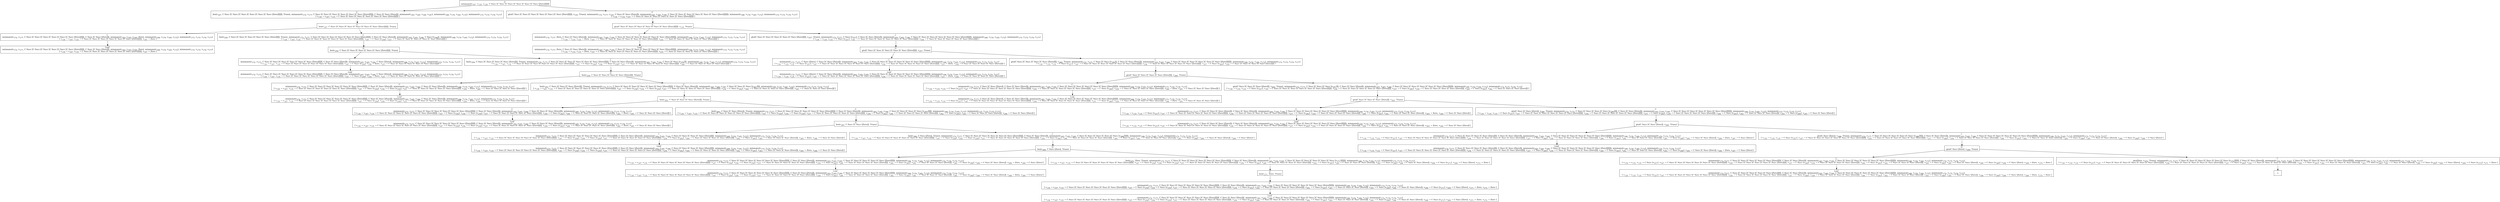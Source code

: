 digraph {
    graph [rankdir=TB
          ,bgcolor=transparent];
    node [shape=box
         ,fillcolor=white
         ,style=filled];
    0 [label=<O <BR/> minmaxo(v<SUB>167</SUB>, v<SUB>135</SUB>, v<SUB>130</SUB>, C Succ [C Succ [C Succ [C Succ [C Succ [C Succ [Zero]]]]]])>];
    1 [label=<C <BR/> leo(v<SUB>167</SUB>, C Succ [C Succ [C Succ [C Succ [C Succ [C Succ [Zero]]]]]], Trueo), minmaxo(v<SUB>172</SUB>, v<SUB>177</SUB>, C Succ [C Succ [C Succ [C Succ [C Succ [C Succ [Zero]]]]]], C Succ [C Succ [Zero]]), minmaxo(v<SUB>163</SUB>, v<SUB>165</SUB>, v<SUB>160</SUB>, v<SUB>167</SUB>), minmaxo(v<SUB>168</SUB>, v<SUB>170</SUB>, v<SUB>165</SUB>, v<SUB>172</SUB>), minmaxo(v<SUB>173</SUB>, v<SUB>175</SUB>, v<SUB>170</SUB>, v<SUB>177</SUB>) <BR/>  [ v<SUB>130</SUB> &rarr; v<SUB>167</SUB>, v<SUB>135</SUB> &rarr; C Succ [C Succ [C Succ [C Succ [C Succ [C Succ [Zero]]]]]] ] >];
    2 [label=<C <BR/> gto(C Succ [C Succ [C Succ [C Succ [C Succ [C Succ [Zero]]]]]], v<SUB>135</SUB>, Trueo), minmaxo(v<SUB>172</SUB>, v<SUB>177</SUB>, v<SUB>135</SUB>, C Succ [C Succ [Zero]]), minmaxo(v<SUB>163</SUB>, v<SUB>165</SUB>, v<SUB>160</SUB>, C Succ [C Succ [C Succ [C Succ [C Succ [C Succ [Zero]]]]]]), minmaxo(v<SUB>168</SUB>, v<SUB>170</SUB>, v<SUB>165</SUB>, v<SUB>172</SUB>), minmaxo(v<SUB>173</SUB>, v<SUB>175</SUB>, v<SUB>170</SUB>, v<SUB>177</SUB>) <BR/>  [ v<SUB>130</SUB> &rarr; v<SUB>135</SUB>, v<SUB>167</SUB> &rarr; C Succ [C Succ [C Succ [C Succ [C Succ [C Succ [Zero]]]]]] ] >];
    3 [label=<O <BR/> leo(v<SUB>167</SUB>, C Succ [C Succ [C Succ [C Succ [C Succ [C Succ [Zero]]]]]], Trueo)>];
    4 [label=<C <BR/> minmaxo(v<SUB>172</SUB>, v<SUB>177</SUB>, C Succ [C Succ [C Succ [C Succ [C Succ [C Succ [Zero]]]]]], C Succ [C Succ [Zero]]), minmaxo(v<SUB>163</SUB>, v<SUB>165</SUB>, v<SUB>160</SUB>, Zero), minmaxo(v<SUB>168</SUB>, v<SUB>170</SUB>, v<SUB>165</SUB>, v<SUB>172</SUB>), minmaxo(v<SUB>173</SUB>, v<SUB>175</SUB>, v<SUB>170</SUB>, v<SUB>177</SUB>) <BR/>  [ v<SUB>130</SUB> &rarr; v<SUB>167</SUB>, v<SUB>135</SUB> &rarr; C Succ [C Succ [C Succ [C Succ [C Succ [C Succ [Zero]]]]]], v<SUB>167</SUB> &rarr; Zero ] >];
    5 [label=<C <BR/> leo(v<SUB>256</SUB>, C Succ [C Succ [C Succ [C Succ [C Succ [Zero]]]]], Trueo), minmaxo(v<SUB>172</SUB>, v<SUB>177</SUB>, C Succ [C Succ [C Succ [C Succ [C Succ [C Succ [Zero]]]]]], C Succ [C Succ [Zero]]), minmaxo(v<SUB>163</SUB>, v<SUB>165</SUB>, v<SUB>160</SUB>, C Succ [v<SUB>256</SUB>]), minmaxo(v<SUB>168</SUB>, v<SUB>170</SUB>, v<SUB>165</SUB>, v<SUB>172</SUB>), minmaxo(v<SUB>173</SUB>, v<SUB>175</SUB>, v<SUB>170</SUB>, v<SUB>177</SUB>) <BR/>  [ v<SUB>130</SUB> &rarr; v<SUB>167</SUB>, v<SUB>135</SUB> &rarr; C Succ [C Succ [C Succ [C Succ [C Succ [C Succ [Zero]]]]]], v<SUB>167</SUB> &rarr; C Succ [v<SUB>256</SUB>], v<SUB>257</SUB> &rarr; C Succ [C Succ [C Succ [C Succ [C Succ [Zero]]]]] ] >];
    6 [label=<Leaf <BR/> minmaxo(v<SUB>172</SUB>, v<SUB>177</SUB>, C Succ [C Succ [C Succ [C Succ [C Succ [C Succ [Zero]]]]]], C Succ [C Succ [Zero]]), minmaxo(v<SUB>163</SUB>, v<SUB>165</SUB>, v<SUB>160</SUB>, Zero), minmaxo(v<SUB>168</SUB>, v<SUB>170</SUB>, v<SUB>165</SUB>, v<SUB>172</SUB>), minmaxo(v<SUB>173</SUB>, v<SUB>175</SUB>, v<SUB>170</SUB>, v<SUB>177</SUB>) <BR/>  [ v<SUB>130</SUB> &rarr; v<SUB>167</SUB>, v<SUB>135</SUB> &rarr; C Succ [C Succ [C Succ [C Succ [C Succ [C Succ [Zero]]]]]], v<SUB>167</SUB> &rarr; Zero ] >];
    7 [label=<O <BR/> leo(v<SUB>256</SUB>, C Succ [C Succ [C Succ [C Succ [C Succ [Zero]]]]], Trueo)>];
    8 [label=<C <BR/> minmaxo(v<SUB>172</SUB>, v<SUB>177</SUB>, C Succ [C Succ [C Succ [C Succ [C Succ [C Succ [Zero]]]]]], C Succ [C Succ [Zero]]), minmaxo(v<SUB>163</SUB>, v<SUB>165</SUB>, v<SUB>160</SUB>, C Succ [Zero]), minmaxo(v<SUB>168</SUB>, v<SUB>170</SUB>, v<SUB>165</SUB>, v<SUB>172</SUB>), minmaxo(v<SUB>173</SUB>, v<SUB>175</SUB>, v<SUB>170</SUB>, v<SUB>177</SUB>) <BR/>  [ v<SUB>130</SUB> &rarr; v<SUB>167</SUB>, v<SUB>135</SUB> &rarr; C Succ [C Succ [C Succ [C Succ [C Succ [C Succ [Zero]]]]]], v<SUB>167</SUB> &rarr; C Succ [v<SUB>256</SUB>], v<SUB>256</SUB> &rarr; Zero, v<SUB>257</SUB> &rarr; C Succ [C Succ [C Succ [C Succ [C Succ [Zero]]]]] ] >];
    9 [label=<C <BR/> leo(v<SUB>259</SUB>, C Succ [C Succ [C Succ [C Succ [Zero]]]], Trueo), minmaxo(v<SUB>172</SUB>, v<SUB>177</SUB>, C Succ [C Succ [C Succ [C Succ [C Succ [C Succ [Zero]]]]]], C Succ [C Succ [Zero]]), minmaxo(v<SUB>163</SUB>, v<SUB>165</SUB>, v<SUB>160</SUB>, C Succ [C Succ [v<SUB>259</SUB>]]), minmaxo(v<SUB>168</SUB>, v<SUB>170</SUB>, v<SUB>165</SUB>, v<SUB>172</SUB>), minmaxo(v<SUB>173</SUB>, v<SUB>175</SUB>, v<SUB>170</SUB>, v<SUB>177</SUB>) <BR/>  [ v<SUB>130</SUB> &rarr; v<SUB>167</SUB>, v<SUB>135</SUB> &rarr; C Succ [C Succ [C Succ [C Succ [C Succ [C Succ [Zero]]]]]], v<SUB>167</SUB> &rarr; C Succ [v<SUB>256</SUB>], v<SUB>256</SUB> &rarr; C Succ [v<SUB>259</SUB>], v<SUB>257</SUB> &rarr; C Succ [C Succ [C Succ [C Succ [C Succ [Zero]]]]], v<SUB>260</SUB> &rarr; C Succ [C Succ [C Succ [C Succ [Zero]]]] ] >];
    10 [label=<Leaf <BR/> minmaxo(v<SUB>172</SUB>, v<SUB>177</SUB>, C Succ [C Succ [C Succ [C Succ [C Succ [C Succ [Zero]]]]]], C Succ [C Succ [Zero]]), minmaxo(v<SUB>163</SUB>, v<SUB>165</SUB>, v<SUB>160</SUB>, C Succ [Zero]), minmaxo(v<SUB>168</SUB>, v<SUB>170</SUB>, v<SUB>165</SUB>, v<SUB>172</SUB>), minmaxo(v<SUB>173</SUB>, v<SUB>175</SUB>, v<SUB>170</SUB>, v<SUB>177</SUB>) <BR/>  [ v<SUB>130</SUB> &rarr; v<SUB>167</SUB>, v<SUB>135</SUB> &rarr; C Succ [C Succ [C Succ [C Succ [C Succ [C Succ [Zero]]]]]], v<SUB>167</SUB> &rarr; C Succ [v<SUB>256</SUB>], v<SUB>256</SUB> &rarr; Zero, v<SUB>257</SUB> &rarr; C Succ [C Succ [C Succ [C Succ [C Succ [Zero]]]]] ] >];
    11 [label=<O <BR/> leo(v<SUB>259</SUB>, C Succ [C Succ [C Succ [C Succ [Zero]]]], Trueo)>];
    12 [label=<C <BR/> minmaxo(v<SUB>172</SUB>, v<SUB>177</SUB>, C Succ [C Succ [C Succ [C Succ [C Succ [C Succ [Zero]]]]]], C Succ [C Succ [Zero]]), minmaxo(v<SUB>163</SUB>, v<SUB>165</SUB>, v<SUB>160</SUB>, C Succ [C Succ [Zero]]), minmaxo(v<SUB>168</SUB>, v<SUB>170</SUB>, v<SUB>165</SUB>, v<SUB>172</SUB>), minmaxo(v<SUB>173</SUB>, v<SUB>175</SUB>, v<SUB>170</SUB>, v<SUB>177</SUB>) <BR/>  [ v<SUB>130</SUB> &rarr; v<SUB>167</SUB>, v<SUB>135</SUB> &rarr; C Succ [C Succ [C Succ [C Succ [C Succ [C Succ [Zero]]]]]], v<SUB>167</SUB> &rarr; C Succ [v<SUB>256</SUB>], v<SUB>256</SUB> &rarr; C Succ [v<SUB>259</SUB>], v<SUB>257</SUB> &rarr; C Succ [C Succ [C Succ [C Succ [C Succ [Zero]]]]], v<SUB>259</SUB> &rarr; Zero, v<SUB>260</SUB> &rarr; C Succ [C Succ [C Succ [C Succ [Zero]]]] ] >];
    13 [label=<C <BR/> leo(v<SUB>262</SUB>, C Succ [C Succ [C Succ [Zero]]], Trueo), minmaxo(v<SUB>172</SUB>, v<SUB>177</SUB>, C Succ [C Succ [C Succ [C Succ [C Succ [C Succ [Zero]]]]]], C Succ [C Succ [Zero]]), minmaxo(v<SUB>163</SUB>, v<SUB>165</SUB>, v<SUB>160</SUB>, C Succ [C Succ [C Succ [v<SUB>262</SUB>]]]), minmaxo(v<SUB>168</SUB>, v<SUB>170</SUB>, v<SUB>165</SUB>, v<SUB>172</SUB>), minmaxo(v<SUB>173</SUB>, v<SUB>175</SUB>, v<SUB>170</SUB>, v<SUB>177</SUB>) <BR/>  [ v<SUB>130</SUB> &rarr; v<SUB>167</SUB>, v<SUB>135</SUB> &rarr; C Succ [C Succ [C Succ [C Succ [C Succ [C Succ [Zero]]]]]], v<SUB>167</SUB> &rarr; C Succ [v<SUB>256</SUB>], v<SUB>256</SUB> &rarr; C Succ [v<SUB>259</SUB>], v<SUB>257</SUB> &rarr; C Succ [C Succ [C Succ [C Succ [C Succ [Zero]]]]], v<SUB>259</SUB> &rarr; C Succ [v<SUB>262</SUB>], v<SUB>260</SUB> &rarr; C Succ [C Succ [C Succ [C Succ [Zero]]]], v<SUB>263</SUB> &rarr; C Succ [C Succ [C Succ [Zero]]] ] >];
    14 [label=<Leaf <BR/> minmaxo(v<SUB>172</SUB>, v<SUB>177</SUB>, C Succ [C Succ [C Succ [C Succ [C Succ [C Succ [Zero]]]]]], C Succ [C Succ [Zero]]), minmaxo(v<SUB>163</SUB>, v<SUB>165</SUB>, v<SUB>160</SUB>, C Succ [C Succ [Zero]]), minmaxo(v<SUB>168</SUB>, v<SUB>170</SUB>, v<SUB>165</SUB>, v<SUB>172</SUB>), minmaxo(v<SUB>173</SUB>, v<SUB>175</SUB>, v<SUB>170</SUB>, v<SUB>177</SUB>) <BR/>  [ v<SUB>130</SUB> &rarr; v<SUB>167</SUB>, v<SUB>135</SUB> &rarr; C Succ [C Succ [C Succ [C Succ [C Succ [C Succ [Zero]]]]]], v<SUB>167</SUB> &rarr; C Succ [v<SUB>256</SUB>], v<SUB>256</SUB> &rarr; C Succ [v<SUB>259</SUB>], v<SUB>257</SUB> &rarr; C Succ [C Succ [C Succ [C Succ [C Succ [Zero]]]]], v<SUB>259</SUB> &rarr; Zero, v<SUB>260</SUB> &rarr; C Succ [C Succ [C Succ [C Succ [Zero]]]] ] >];
    15 [label=<O <BR/> leo(v<SUB>262</SUB>, C Succ [C Succ [C Succ [Zero]]], Trueo)>];
    16 [label=<C <BR/> minmaxo(v<SUB>172</SUB>, v<SUB>177</SUB>, C Succ [C Succ [C Succ [C Succ [C Succ [C Succ [Zero]]]]]], C Succ [C Succ [Zero]]), minmaxo(v<SUB>163</SUB>, v<SUB>165</SUB>, v<SUB>160</SUB>, C Succ [C Succ [C Succ [Zero]]]), minmaxo(v<SUB>168</SUB>, v<SUB>170</SUB>, v<SUB>165</SUB>, v<SUB>172</SUB>), minmaxo(v<SUB>173</SUB>, v<SUB>175</SUB>, v<SUB>170</SUB>, v<SUB>177</SUB>) <BR/>  [ v<SUB>130</SUB> &rarr; v<SUB>167</SUB>, v<SUB>135</SUB> &rarr; C Succ [C Succ [C Succ [C Succ [C Succ [C Succ [Zero]]]]]], v<SUB>167</SUB> &rarr; C Succ [v<SUB>256</SUB>], v<SUB>256</SUB> &rarr; C Succ [v<SUB>259</SUB>], v<SUB>257</SUB> &rarr; C Succ [C Succ [C Succ [C Succ [C Succ [Zero]]]]], v<SUB>259</SUB> &rarr; C Succ [v<SUB>262</SUB>], v<SUB>260</SUB> &rarr; C Succ [C Succ [C Succ [C Succ [Zero]]]], v<SUB>262</SUB> &rarr; Zero, v<SUB>263</SUB> &rarr; C Succ [C Succ [C Succ [Zero]]] ] >];
    17 [label=<C <BR/> leo(v<SUB>265</SUB>, C Succ [C Succ [Zero]], Trueo), minmaxo(v<SUB>172</SUB>, v<SUB>177</SUB>, C Succ [C Succ [C Succ [C Succ [C Succ [C Succ [Zero]]]]]], C Succ [C Succ [Zero]]), minmaxo(v<SUB>163</SUB>, v<SUB>165</SUB>, v<SUB>160</SUB>, C Succ [C Succ [C Succ [C Succ [v<SUB>265</SUB>]]]]), minmaxo(v<SUB>168</SUB>, v<SUB>170</SUB>, v<SUB>165</SUB>, v<SUB>172</SUB>), minmaxo(v<SUB>173</SUB>, v<SUB>175</SUB>, v<SUB>170</SUB>, v<SUB>177</SUB>) <BR/>  [ v<SUB>130</SUB> &rarr; v<SUB>167</SUB>, v<SUB>135</SUB> &rarr; C Succ [C Succ [C Succ [C Succ [C Succ [C Succ [Zero]]]]]], v<SUB>167</SUB> &rarr; C Succ [v<SUB>256</SUB>], v<SUB>256</SUB> &rarr; C Succ [v<SUB>259</SUB>], v<SUB>257</SUB> &rarr; C Succ [C Succ [C Succ [C Succ [C Succ [Zero]]]]], v<SUB>259</SUB> &rarr; C Succ [v<SUB>262</SUB>], v<SUB>260</SUB> &rarr; C Succ [C Succ [C Succ [C Succ [Zero]]]], v<SUB>262</SUB> &rarr; C Succ [v<SUB>265</SUB>], v<SUB>263</SUB> &rarr; C Succ [C Succ [C Succ [Zero]]], v<SUB>266</SUB> &rarr; C Succ [C Succ [Zero]] ] >];
    18 [label=<Leaf <BR/> minmaxo(v<SUB>172</SUB>, v<SUB>177</SUB>, C Succ [C Succ [C Succ [C Succ [C Succ [C Succ [Zero]]]]]], C Succ [C Succ [Zero]]), minmaxo(v<SUB>163</SUB>, v<SUB>165</SUB>, v<SUB>160</SUB>, C Succ [C Succ [C Succ [Zero]]]), minmaxo(v<SUB>168</SUB>, v<SUB>170</SUB>, v<SUB>165</SUB>, v<SUB>172</SUB>), minmaxo(v<SUB>173</SUB>, v<SUB>175</SUB>, v<SUB>170</SUB>, v<SUB>177</SUB>) <BR/>  [ v<SUB>130</SUB> &rarr; v<SUB>167</SUB>, v<SUB>135</SUB> &rarr; C Succ [C Succ [C Succ [C Succ [C Succ [C Succ [Zero]]]]]], v<SUB>167</SUB> &rarr; C Succ [v<SUB>256</SUB>], v<SUB>256</SUB> &rarr; C Succ [v<SUB>259</SUB>], v<SUB>257</SUB> &rarr; C Succ [C Succ [C Succ [C Succ [C Succ [Zero]]]]], v<SUB>259</SUB> &rarr; C Succ [v<SUB>262</SUB>], v<SUB>260</SUB> &rarr; C Succ [C Succ [C Succ [C Succ [Zero]]]], v<SUB>262</SUB> &rarr; Zero, v<SUB>263</SUB> &rarr; C Succ [C Succ [C Succ [Zero]]] ] >];
    19 [label=<O <BR/> leo(v<SUB>265</SUB>, C Succ [C Succ [Zero]], Trueo)>];
    20 [label=<C <BR/> minmaxo(v<SUB>172</SUB>, v<SUB>177</SUB>, C Succ [C Succ [C Succ [C Succ [C Succ [C Succ [Zero]]]]]], C Succ [C Succ [Zero]]), minmaxo(v<SUB>163</SUB>, v<SUB>165</SUB>, v<SUB>160</SUB>, C Succ [C Succ [C Succ [C Succ [Zero]]]]), minmaxo(v<SUB>168</SUB>, v<SUB>170</SUB>, v<SUB>165</SUB>, v<SUB>172</SUB>), minmaxo(v<SUB>173</SUB>, v<SUB>175</SUB>, v<SUB>170</SUB>, v<SUB>177</SUB>) <BR/>  [ v<SUB>130</SUB> &rarr; v<SUB>167</SUB>, v<SUB>135</SUB> &rarr; C Succ [C Succ [C Succ [C Succ [C Succ [C Succ [Zero]]]]]], v<SUB>167</SUB> &rarr; C Succ [v<SUB>256</SUB>], v<SUB>256</SUB> &rarr; C Succ [v<SUB>259</SUB>], v<SUB>257</SUB> &rarr; C Succ [C Succ [C Succ [C Succ [C Succ [Zero]]]]], v<SUB>259</SUB> &rarr; C Succ [v<SUB>262</SUB>], v<SUB>260</SUB> &rarr; C Succ [C Succ [C Succ [C Succ [Zero]]]], v<SUB>262</SUB> &rarr; C Succ [v<SUB>265</SUB>], v<SUB>263</SUB> &rarr; C Succ [C Succ [C Succ [Zero]]], v<SUB>265</SUB> &rarr; Zero, v<SUB>266</SUB> &rarr; C Succ [C Succ [Zero]] ] >];
    21 [label=<C <BR/> leo(v<SUB>268</SUB>, C Succ [Zero], Trueo), minmaxo(v<SUB>172</SUB>, v<SUB>177</SUB>, C Succ [C Succ [C Succ [C Succ [C Succ [C Succ [Zero]]]]]], C Succ [C Succ [Zero]]), minmaxo(v<SUB>163</SUB>, v<SUB>165</SUB>, v<SUB>160</SUB>, C Succ [C Succ [C Succ [C Succ [C Succ [v<SUB>268</SUB>]]]]]), minmaxo(v<SUB>168</SUB>, v<SUB>170</SUB>, v<SUB>165</SUB>, v<SUB>172</SUB>), minmaxo(v<SUB>173</SUB>, v<SUB>175</SUB>, v<SUB>170</SUB>, v<SUB>177</SUB>) <BR/>  [ v<SUB>130</SUB> &rarr; v<SUB>167</SUB>, v<SUB>135</SUB> &rarr; C Succ [C Succ [C Succ [C Succ [C Succ [C Succ [Zero]]]]]], v<SUB>167</SUB> &rarr; C Succ [v<SUB>256</SUB>], v<SUB>256</SUB> &rarr; C Succ [v<SUB>259</SUB>], v<SUB>257</SUB> &rarr; C Succ [C Succ [C Succ [C Succ [C Succ [Zero]]]]], v<SUB>259</SUB> &rarr; C Succ [v<SUB>262</SUB>], v<SUB>260</SUB> &rarr; C Succ [C Succ [C Succ [C Succ [Zero]]]], v<SUB>262</SUB> &rarr; C Succ [v<SUB>265</SUB>], v<SUB>263</SUB> &rarr; C Succ [C Succ [C Succ [Zero]]], v<SUB>265</SUB> &rarr; C Succ [v<SUB>268</SUB>], v<SUB>266</SUB> &rarr; C Succ [C Succ [Zero]], v<SUB>269</SUB> &rarr; C Succ [Zero] ] >];
    22 [label=<Leaf <BR/> minmaxo(v<SUB>172</SUB>, v<SUB>177</SUB>, C Succ [C Succ [C Succ [C Succ [C Succ [C Succ [Zero]]]]]], C Succ [C Succ [Zero]]), minmaxo(v<SUB>163</SUB>, v<SUB>165</SUB>, v<SUB>160</SUB>, C Succ [C Succ [C Succ [C Succ [Zero]]]]), minmaxo(v<SUB>168</SUB>, v<SUB>170</SUB>, v<SUB>165</SUB>, v<SUB>172</SUB>), minmaxo(v<SUB>173</SUB>, v<SUB>175</SUB>, v<SUB>170</SUB>, v<SUB>177</SUB>) <BR/>  [ v<SUB>130</SUB> &rarr; v<SUB>167</SUB>, v<SUB>135</SUB> &rarr; C Succ [C Succ [C Succ [C Succ [C Succ [C Succ [Zero]]]]]], v<SUB>167</SUB> &rarr; C Succ [v<SUB>256</SUB>], v<SUB>256</SUB> &rarr; C Succ [v<SUB>259</SUB>], v<SUB>257</SUB> &rarr; C Succ [C Succ [C Succ [C Succ [C Succ [Zero]]]]], v<SUB>259</SUB> &rarr; C Succ [v<SUB>262</SUB>], v<SUB>260</SUB> &rarr; C Succ [C Succ [C Succ [C Succ [Zero]]]], v<SUB>262</SUB> &rarr; C Succ [v<SUB>265</SUB>], v<SUB>263</SUB> &rarr; C Succ [C Succ [C Succ [Zero]]], v<SUB>265</SUB> &rarr; Zero, v<SUB>266</SUB> &rarr; C Succ [C Succ [Zero]] ] >];
    23 [label=<O <BR/> leo(v<SUB>268</SUB>, C Succ [Zero], Trueo)>];
    24 [label=<C <BR/> minmaxo(v<SUB>172</SUB>, v<SUB>177</SUB>, C Succ [C Succ [C Succ [C Succ [C Succ [C Succ [Zero]]]]]], C Succ [C Succ [Zero]]), minmaxo(v<SUB>163</SUB>, v<SUB>165</SUB>, v<SUB>160</SUB>, C Succ [C Succ [C Succ [C Succ [C Succ [Zero]]]]]), minmaxo(v<SUB>168</SUB>, v<SUB>170</SUB>, v<SUB>165</SUB>, v<SUB>172</SUB>), minmaxo(v<SUB>173</SUB>, v<SUB>175</SUB>, v<SUB>170</SUB>, v<SUB>177</SUB>) <BR/>  [ v<SUB>130</SUB> &rarr; v<SUB>167</SUB>, v<SUB>135</SUB> &rarr; C Succ [C Succ [C Succ [C Succ [C Succ [C Succ [Zero]]]]]], v<SUB>167</SUB> &rarr; C Succ [v<SUB>256</SUB>], v<SUB>256</SUB> &rarr; C Succ [v<SUB>259</SUB>], v<SUB>257</SUB> &rarr; C Succ [C Succ [C Succ [C Succ [C Succ [Zero]]]]], v<SUB>259</SUB> &rarr; C Succ [v<SUB>262</SUB>], v<SUB>260</SUB> &rarr; C Succ [C Succ [C Succ [C Succ [Zero]]]], v<SUB>262</SUB> &rarr; C Succ [v<SUB>265</SUB>], v<SUB>263</SUB> &rarr; C Succ [C Succ [C Succ [Zero]]], v<SUB>265</SUB> &rarr; C Succ [v<SUB>268</SUB>], v<SUB>266</SUB> &rarr; C Succ [C Succ [Zero]], v<SUB>268</SUB> &rarr; Zero, v<SUB>269</SUB> &rarr; C Succ [Zero] ] >];
    25 [label=<C <BR/> leo(v<SUB>271</SUB>, Zero, Trueo), minmaxo(v<SUB>172</SUB>, v<SUB>177</SUB>, C Succ [C Succ [C Succ [C Succ [C Succ [C Succ [Zero]]]]]], C Succ [C Succ [Zero]]), minmaxo(v<SUB>163</SUB>, v<SUB>165</SUB>, v<SUB>160</SUB>, C Succ [C Succ [C Succ [C Succ [C Succ [C Succ [v<SUB>271</SUB>]]]]]]), minmaxo(v<SUB>168</SUB>, v<SUB>170</SUB>, v<SUB>165</SUB>, v<SUB>172</SUB>), minmaxo(v<SUB>173</SUB>, v<SUB>175</SUB>, v<SUB>170</SUB>, v<SUB>177</SUB>) <BR/>  [ v<SUB>130</SUB> &rarr; v<SUB>167</SUB>, v<SUB>135</SUB> &rarr; C Succ [C Succ [C Succ [C Succ [C Succ [C Succ [Zero]]]]]], v<SUB>167</SUB> &rarr; C Succ [v<SUB>256</SUB>], v<SUB>256</SUB> &rarr; C Succ [v<SUB>259</SUB>], v<SUB>257</SUB> &rarr; C Succ [C Succ [C Succ [C Succ [C Succ [Zero]]]]], v<SUB>259</SUB> &rarr; C Succ [v<SUB>262</SUB>], v<SUB>260</SUB> &rarr; C Succ [C Succ [C Succ [C Succ [Zero]]]], v<SUB>262</SUB> &rarr; C Succ [v<SUB>265</SUB>], v<SUB>263</SUB> &rarr; C Succ [C Succ [C Succ [Zero]]], v<SUB>265</SUB> &rarr; C Succ [v<SUB>268</SUB>], v<SUB>266</SUB> &rarr; C Succ [C Succ [Zero]], v<SUB>268</SUB> &rarr; C Succ [v<SUB>271</SUB>], v<SUB>269</SUB> &rarr; C Succ [Zero], v<SUB>272</SUB> &rarr; Zero ] >];
    26 [label=<Leaf <BR/> minmaxo(v<SUB>172</SUB>, v<SUB>177</SUB>, C Succ [C Succ [C Succ [C Succ [C Succ [C Succ [Zero]]]]]], C Succ [C Succ [Zero]]), minmaxo(v<SUB>163</SUB>, v<SUB>165</SUB>, v<SUB>160</SUB>, C Succ [C Succ [C Succ [C Succ [C Succ [Zero]]]]]), minmaxo(v<SUB>168</SUB>, v<SUB>170</SUB>, v<SUB>165</SUB>, v<SUB>172</SUB>), minmaxo(v<SUB>173</SUB>, v<SUB>175</SUB>, v<SUB>170</SUB>, v<SUB>177</SUB>) <BR/>  [ v<SUB>130</SUB> &rarr; v<SUB>167</SUB>, v<SUB>135</SUB> &rarr; C Succ [C Succ [C Succ [C Succ [C Succ [C Succ [Zero]]]]]], v<SUB>167</SUB> &rarr; C Succ [v<SUB>256</SUB>], v<SUB>256</SUB> &rarr; C Succ [v<SUB>259</SUB>], v<SUB>257</SUB> &rarr; C Succ [C Succ [C Succ [C Succ [C Succ [Zero]]]]], v<SUB>259</SUB> &rarr; C Succ [v<SUB>262</SUB>], v<SUB>260</SUB> &rarr; C Succ [C Succ [C Succ [C Succ [Zero]]]], v<SUB>262</SUB> &rarr; C Succ [v<SUB>265</SUB>], v<SUB>263</SUB> &rarr; C Succ [C Succ [C Succ [Zero]]], v<SUB>265</SUB> &rarr; C Succ [v<SUB>268</SUB>], v<SUB>266</SUB> &rarr; C Succ [C Succ [Zero]], v<SUB>268</SUB> &rarr; Zero, v<SUB>269</SUB> &rarr; C Succ [Zero] ] >];
    27 [label=<O <BR/> leo(v<SUB>271</SUB>, Zero, Trueo)>];
    28 [label=<C <BR/> minmaxo(v<SUB>172</SUB>, v<SUB>177</SUB>, C Succ [C Succ [C Succ [C Succ [C Succ [C Succ [Zero]]]]]], C Succ [C Succ [Zero]]), minmaxo(v<SUB>163</SUB>, v<SUB>165</SUB>, v<SUB>160</SUB>, C Succ [C Succ [C Succ [C Succ [C Succ [C Succ [Zero]]]]]]), minmaxo(v<SUB>168</SUB>, v<SUB>170</SUB>, v<SUB>165</SUB>, v<SUB>172</SUB>), minmaxo(v<SUB>173</SUB>, v<SUB>175</SUB>, v<SUB>170</SUB>, v<SUB>177</SUB>) <BR/>  [ v<SUB>130</SUB> &rarr; v<SUB>167</SUB>, v<SUB>135</SUB> &rarr; C Succ [C Succ [C Succ [C Succ [C Succ [C Succ [Zero]]]]]], v<SUB>167</SUB> &rarr; C Succ [v<SUB>256</SUB>], v<SUB>256</SUB> &rarr; C Succ [v<SUB>259</SUB>], v<SUB>257</SUB> &rarr; C Succ [C Succ [C Succ [C Succ [C Succ [Zero]]]]], v<SUB>259</SUB> &rarr; C Succ [v<SUB>262</SUB>], v<SUB>260</SUB> &rarr; C Succ [C Succ [C Succ [C Succ [Zero]]]], v<SUB>262</SUB> &rarr; C Succ [v<SUB>265</SUB>], v<SUB>263</SUB> &rarr; C Succ [C Succ [C Succ [Zero]]], v<SUB>265</SUB> &rarr; C Succ [v<SUB>268</SUB>], v<SUB>266</SUB> &rarr; C Succ [C Succ [Zero]], v<SUB>268</SUB> &rarr; C Succ [v<SUB>271</SUB>], v<SUB>269</SUB> &rarr; C Succ [Zero], v<SUB>271</SUB> &rarr; Zero, v<SUB>272</SUB> &rarr; Zero ] >];
    29 [label=<Leaf <BR/> minmaxo(v<SUB>172</SUB>, v<SUB>177</SUB>, C Succ [C Succ [C Succ [C Succ [C Succ [C Succ [Zero]]]]]], C Succ [C Succ [Zero]]), minmaxo(v<SUB>163</SUB>, v<SUB>165</SUB>, v<SUB>160</SUB>, C Succ [C Succ [C Succ [C Succ [C Succ [C Succ [Zero]]]]]]), minmaxo(v<SUB>168</SUB>, v<SUB>170</SUB>, v<SUB>165</SUB>, v<SUB>172</SUB>), minmaxo(v<SUB>173</SUB>, v<SUB>175</SUB>, v<SUB>170</SUB>, v<SUB>177</SUB>) <BR/>  [ v<SUB>130</SUB> &rarr; v<SUB>167</SUB>, v<SUB>135</SUB> &rarr; C Succ [C Succ [C Succ [C Succ [C Succ [C Succ [Zero]]]]]], v<SUB>167</SUB> &rarr; C Succ [v<SUB>256</SUB>], v<SUB>256</SUB> &rarr; C Succ [v<SUB>259</SUB>], v<SUB>257</SUB> &rarr; C Succ [C Succ [C Succ [C Succ [C Succ [Zero]]]]], v<SUB>259</SUB> &rarr; C Succ [v<SUB>262</SUB>], v<SUB>260</SUB> &rarr; C Succ [C Succ [C Succ [C Succ [Zero]]]], v<SUB>262</SUB> &rarr; C Succ [v<SUB>265</SUB>], v<SUB>263</SUB> &rarr; C Succ [C Succ [C Succ [Zero]]], v<SUB>265</SUB> &rarr; C Succ [v<SUB>268</SUB>], v<SUB>266</SUB> &rarr; C Succ [C Succ [Zero]], v<SUB>268</SUB> &rarr; C Succ [v<SUB>271</SUB>], v<SUB>269</SUB> &rarr; C Succ [Zero], v<SUB>271</SUB> &rarr; Zero, v<SUB>272</SUB> &rarr; Zero ] >];
    30 [label=<O <BR/> gto(C Succ [C Succ [C Succ [C Succ [C Succ [C Succ [Zero]]]]]], v<SUB>135</SUB>, Trueo)>];
    31 [label=<C <BR/> minmaxo(v<SUB>172</SUB>, v<SUB>177</SUB>, Zero, C Succ [C Succ [Zero]]), minmaxo(v<SUB>163</SUB>, v<SUB>165</SUB>, v<SUB>160</SUB>, C Succ [C Succ [C Succ [C Succ [C Succ [C Succ [Zero]]]]]]), minmaxo(v<SUB>168</SUB>, v<SUB>170</SUB>, v<SUB>165</SUB>, v<SUB>172</SUB>), minmaxo(v<SUB>173</SUB>, v<SUB>175</SUB>, v<SUB>170</SUB>, v<SUB>177</SUB>) <BR/>  [ v<SUB>130</SUB> &rarr; v<SUB>135</SUB>, v<SUB>135</SUB> &rarr; Zero, v<SUB>167</SUB> &rarr; C Succ [C Succ [C Succ [C Succ [C Succ [C Succ [Zero]]]]]], v<SUB>255</SUB> &rarr; C Succ [C Succ [C Succ [C Succ [C Succ [Zero]]]]] ] >];
    32 [label=<C <BR/> gto(C Succ [C Succ [C Succ [C Succ [C Succ [Zero]]]]], v<SUB>257</SUB>, Trueo), minmaxo(v<SUB>172</SUB>, v<SUB>177</SUB>, C Succ [v<SUB>257</SUB>], C Succ [C Succ [Zero]]), minmaxo(v<SUB>163</SUB>, v<SUB>165</SUB>, v<SUB>160</SUB>, C Succ [C Succ [C Succ [C Succ [C Succ [C Succ [Zero]]]]]]), minmaxo(v<SUB>168</SUB>, v<SUB>170</SUB>, v<SUB>165</SUB>, v<SUB>172</SUB>), minmaxo(v<SUB>173</SUB>, v<SUB>175</SUB>, v<SUB>170</SUB>, v<SUB>177</SUB>) <BR/>  [ v<SUB>130</SUB> &rarr; v<SUB>135</SUB>, v<SUB>135</SUB> &rarr; C Succ [v<SUB>257</SUB>], v<SUB>167</SUB> &rarr; C Succ [C Succ [C Succ [C Succ [C Succ [C Succ [Zero]]]]]], v<SUB>256</SUB> &rarr; C Succ [C Succ [C Succ [C Succ [C Succ [Zero]]]]] ] >];
    33 [label=<Leaf <BR/> minmaxo(v<SUB>172</SUB>, v<SUB>177</SUB>, Zero, C Succ [C Succ [Zero]]), minmaxo(v<SUB>163</SUB>, v<SUB>165</SUB>, v<SUB>160</SUB>, C Succ [C Succ [C Succ [C Succ [C Succ [C Succ [Zero]]]]]]), minmaxo(v<SUB>168</SUB>, v<SUB>170</SUB>, v<SUB>165</SUB>, v<SUB>172</SUB>), minmaxo(v<SUB>173</SUB>, v<SUB>175</SUB>, v<SUB>170</SUB>, v<SUB>177</SUB>) <BR/>  [ v<SUB>130</SUB> &rarr; v<SUB>135</SUB>, v<SUB>135</SUB> &rarr; Zero, v<SUB>167</SUB> &rarr; C Succ [C Succ [C Succ [C Succ [C Succ [C Succ [Zero]]]]]], v<SUB>255</SUB> &rarr; C Succ [C Succ [C Succ [C Succ [C Succ [Zero]]]]] ] >];
    34 [label=<O <BR/> gto(C Succ [C Succ [C Succ [C Succ [C Succ [Zero]]]]], v<SUB>257</SUB>, Trueo)>];
    35 [label=<C <BR/> minmaxo(v<SUB>172</SUB>, v<SUB>177</SUB>, C Succ [Zero], C Succ [C Succ [Zero]]), minmaxo(v<SUB>163</SUB>, v<SUB>165</SUB>, v<SUB>160</SUB>, C Succ [C Succ [C Succ [C Succ [C Succ [C Succ [Zero]]]]]]), minmaxo(v<SUB>168</SUB>, v<SUB>170</SUB>, v<SUB>165</SUB>, v<SUB>172</SUB>), minmaxo(v<SUB>173</SUB>, v<SUB>175</SUB>, v<SUB>170</SUB>, v<SUB>177</SUB>) <BR/>  [ v<SUB>130</SUB> &rarr; v<SUB>135</SUB>, v<SUB>135</SUB> &rarr; C Succ [v<SUB>257</SUB>], v<SUB>167</SUB> &rarr; C Succ [C Succ [C Succ [C Succ [C Succ [C Succ [Zero]]]]]], v<SUB>256</SUB> &rarr; C Succ [C Succ [C Succ [C Succ [C Succ [Zero]]]]], v<SUB>257</SUB> &rarr; Zero, v<SUB>258</SUB> &rarr; C Succ [C Succ [C Succ [C Succ [Zero]]]] ] >];
    36 [label=<C <BR/> gto(C Succ [C Succ [C Succ [C Succ [Zero]]]], v<SUB>260</SUB>, Trueo), minmaxo(v<SUB>172</SUB>, v<SUB>177</SUB>, C Succ [C Succ [v<SUB>260</SUB>]], C Succ [C Succ [Zero]]), minmaxo(v<SUB>163</SUB>, v<SUB>165</SUB>, v<SUB>160</SUB>, C Succ [C Succ [C Succ [C Succ [C Succ [C Succ [Zero]]]]]]), minmaxo(v<SUB>168</SUB>, v<SUB>170</SUB>, v<SUB>165</SUB>, v<SUB>172</SUB>), minmaxo(v<SUB>173</SUB>, v<SUB>175</SUB>, v<SUB>170</SUB>, v<SUB>177</SUB>) <BR/>  [ v<SUB>130</SUB> &rarr; v<SUB>135</SUB>, v<SUB>135</SUB> &rarr; C Succ [v<SUB>257</SUB>], v<SUB>167</SUB> &rarr; C Succ [C Succ [C Succ [C Succ [C Succ [C Succ [Zero]]]]]], v<SUB>256</SUB> &rarr; C Succ [C Succ [C Succ [C Succ [C Succ [Zero]]]]], v<SUB>257</SUB> &rarr; C Succ [v<SUB>260</SUB>], v<SUB>259</SUB> &rarr; C Succ [C Succ [C Succ [C Succ [Zero]]]] ] >];
    37 [label=<Leaf <BR/> minmaxo(v<SUB>172</SUB>, v<SUB>177</SUB>, C Succ [Zero], C Succ [C Succ [Zero]]), minmaxo(v<SUB>163</SUB>, v<SUB>165</SUB>, v<SUB>160</SUB>, C Succ [C Succ [C Succ [C Succ [C Succ [C Succ [Zero]]]]]]), minmaxo(v<SUB>168</SUB>, v<SUB>170</SUB>, v<SUB>165</SUB>, v<SUB>172</SUB>), minmaxo(v<SUB>173</SUB>, v<SUB>175</SUB>, v<SUB>170</SUB>, v<SUB>177</SUB>) <BR/>  [ v<SUB>130</SUB> &rarr; v<SUB>135</SUB>, v<SUB>135</SUB> &rarr; C Succ [v<SUB>257</SUB>], v<SUB>167</SUB> &rarr; C Succ [C Succ [C Succ [C Succ [C Succ [C Succ [Zero]]]]]], v<SUB>256</SUB> &rarr; C Succ [C Succ [C Succ [C Succ [C Succ [Zero]]]]], v<SUB>257</SUB> &rarr; Zero, v<SUB>258</SUB> &rarr; C Succ [C Succ [C Succ [C Succ [Zero]]]] ] >];
    38 [label=<O <BR/> gto(C Succ [C Succ [C Succ [C Succ [Zero]]]], v<SUB>260</SUB>, Trueo)>];
    39 [label=<C <BR/> minmaxo(v<SUB>172</SUB>, v<SUB>177</SUB>, C Succ [C Succ [Zero]], C Succ [C Succ [Zero]]), minmaxo(v<SUB>163</SUB>, v<SUB>165</SUB>, v<SUB>160</SUB>, C Succ [C Succ [C Succ [C Succ [C Succ [C Succ [Zero]]]]]]), minmaxo(v<SUB>168</SUB>, v<SUB>170</SUB>, v<SUB>165</SUB>, v<SUB>172</SUB>), minmaxo(v<SUB>173</SUB>, v<SUB>175</SUB>, v<SUB>170</SUB>, v<SUB>177</SUB>) <BR/>  [ v<SUB>130</SUB> &rarr; v<SUB>135</SUB>, v<SUB>135</SUB> &rarr; C Succ [v<SUB>257</SUB>], v<SUB>167</SUB> &rarr; C Succ [C Succ [C Succ [C Succ [C Succ [C Succ [Zero]]]]]], v<SUB>256</SUB> &rarr; C Succ [C Succ [C Succ [C Succ [C Succ [Zero]]]]], v<SUB>257</SUB> &rarr; C Succ [v<SUB>260</SUB>], v<SUB>259</SUB> &rarr; C Succ [C Succ [C Succ [C Succ [Zero]]]], v<SUB>260</SUB> &rarr; Zero, v<SUB>261</SUB> &rarr; C Succ [C Succ [C Succ [Zero]]] ] >];
    40 [label=<C <BR/> gto(C Succ [C Succ [C Succ [Zero]]], v<SUB>263</SUB>, Trueo), minmaxo(v<SUB>172</SUB>, v<SUB>177</SUB>, C Succ [C Succ [C Succ [v<SUB>263</SUB>]]], C Succ [C Succ [Zero]]), minmaxo(v<SUB>163</SUB>, v<SUB>165</SUB>, v<SUB>160</SUB>, C Succ [C Succ [C Succ [C Succ [C Succ [C Succ [Zero]]]]]]), minmaxo(v<SUB>168</SUB>, v<SUB>170</SUB>, v<SUB>165</SUB>, v<SUB>172</SUB>), minmaxo(v<SUB>173</SUB>, v<SUB>175</SUB>, v<SUB>170</SUB>, v<SUB>177</SUB>) <BR/>  [ v<SUB>130</SUB> &rarr; v<SUB>135</SUB>, v<SUB>135</SUB> &rarr; C Succ [v<SUB>257</SUB>], v<SUB>167</SUB> &rarr; C Succ [C Succ [C Succ [C Succ [C Succ [C Succ [Zero]]]]]], v<SUB>256</SUB> &rarr; C Succ [C Succ [C Succ [C Succ [C Succ [Zero]]]]], v<SUB>257</SUB> &rarr; C Succ [v<SUB>260</SUB>], v<SUB>259</SUB> &rarr; C Succ [C Succ [C Succ [C Succ [Zero]]]], v<SUB>260</SUB> &rarr; C Succ [v<SUB>263</SUB>], v<SUB>262</SUB> &rarr; C Succ [C Succ [C Succ [Zero]]] ] >];
    41 [label=<Leaf <BR/> minmaxo(v<SUB>172</SUB>, v<SUB>177</SUB>, C Succ [C Succ [Zero]], C Succ [C Succ [Zero]]), minmaxo(v<SUB>163</SUB>, v<SUB>165</SUB>, v<SUB>160</SUB>, C Succ [C Succ [C Succ [C Succ [C Succ [C Succ [Zero]]]]]]), minmaxo(v<SUB>168</SUB>, v<SUB>170</SUB>, v<SUB>165</SUB>, v<SUB>172</SUB>), minmaxo(v<SUB>173</SUB>, v<SUB>175</SUB>, v<SUB>170</SUB>, v<SUB>177</SUB>) <BR/>  [ v<SUB>130</SUB> &rarr; v<SUB>135</SUB>, v<SUB>135</SUB> &rarr; C Succ [v<SUB>257</SUB>], v<SUB>167</SUB> &rarr; C Succ [C Succ [C Succ [C Succ [C Succ [C Succ [Zero]]]]]], v<SUB>256</SUB> &rarr; C Succ [C Succ [C Succ [C Succ [C Succ [Zero]]]]], v<SUB>257</SUB> &rarr; C Succ [v<SUB>260</SUB>], v<SUB>259</SUB> &rarr; C Succ [C Succ [C Succ [C Succ [Zero]]]], v<SUB>260</SUB> &rarr; Zero, v<SUB>261</SUB> &rarr; C Succ [C Succ [C Succ [Zero]]] ] >];
    42 [label=<O <BR/> gto(C Succ [C Succ [C Succ [Zero]]], v<SUB>263</SUB>, Trueo)>];
    43 [label=<C <BR/> minmaxo(v<SUB>172</SUB>, v<SUB>177</SUB>, C Succ [C Succ [C Succ [Zero]]], C Succ [C Succ [Zero]]), minmaxo(v<SUB>163</SUB>, v<SUB>165</SUB>, v<SUB>160</SUB>, C Succ [C Succ [C Succ [C Succ [C Succ [C Succ [Zero]]]]]]), minmaxo(v<SUB>168</SUB>, v<SUB>170</SUB>, v<SUB>165</SUB>, v<SUB>172</SUB>), minmaxo(v<SUB>173</SUB>, v<SUB>175</SUB>, v<SUB>170</SUB>, v<SUB>177</SUB>) <BR/>  [ v<SUB>130</SUB> &rarr; v<SUB>135</SUB>, v<SUB>135</SUB> &rarr; C Succ [v<SUB>257</SUB>], v<SUB>167</SUB> &rarr; C Succ [C Succ [C Succ [C Succ [C Succ [C Succ [Zero]]]]]], v<SUB>256</SUB> &rarr; C Succ [C Succ [C Succ [C Succ [C Succ [Zero]]]]], v<SUB>257</SUB> &rarr; C Succ [v<SUB>260</SUB>], v<SUB>259</SUB> &rarr; C Succ [C Succ [C Succ [C Succ [Zero]]]], v<SUB>260</SUB> &rarr; C Succ [v<SUB>263</SUB>], v<SUB>262</SUB> &rarr; C Succ [C Succ [C Succ [Zero]]], v<SUB>263</SUB> &rarr; Zero, v<SUB>264</SUB> &rarr; C Succ [C Succ [Zero]] ] >];
    44 [label=<C <BR/> gto(C Succ [C Succ [Zero]], v<SUB>266</SUB>, Trueo), minmaxo(v<SUB>172</SUB>, v<SUB>177</SUB>, C Succ [C Succ [C Succ [C Succ [v<SUB>266</SUB>]]]], C Succ [C Succ [Zero]]), minmaxo(v<SUB>163</SUB>, v<SUB>165</SUB>, v<SUB>160</SUB>, C Succ [C Succ [C Succ [C Succ [C Succ [C Succ [Zero]]]]]]), minmaxo(v<SUB>168</SUB>, v<SUB>170</SUB>, v<SUB>165</SUB>, v<SUB>172</SUB>), minmaxo(v<SUB>173</SUB>, v<SUB>175</SUB>, v<SUB>170</SUB>, v<SUB>177</SUB>) <BR/>  [ v<SUB>130</SUB> &rarr; v<SUB>135</SUB>, v<SUB>135</SUB> &rarr; C Succ [v<SUB>257</SUB>], v<SUB>167</SUB> &rarr; C Succ [C Succ [C Succ [C Succ [C Succ [C Succ [Zero]]]]]], v<SUB>256</SUB> &rarr; C Succ [C Succ [C Succ [C Succ [C Succ [Zero]]]]], v<SUB>257</SUB> &rarr; C Succ [v<SUB>260</SUB>], v<SUB>259</SUB> &rarr; C Succ [C Succ [C Succ [C Succ [Zero]]]], v<SUB>260</SUB> &rarr; C Succ [v<SUB>263</SUB>], v<SUB>262</SUB> &rarr; C Succ [C Succ [C Succ [Zero]]], v<SUB>263</SUB> &rarr; C Succ [v<SUB>266</SUB>], v<SUB>265</SUB> &rarr; C Succ [C Succ [Zero]] ] >];
    45 [label=<Leaf <BR/> minmaxo(v<SUB>172</SUB>, v<SUB>177</SUB>, C Succ [C Succ [C Succ [Zero]]], C Succ [C Succ [Zero]]), minmaxo(v<SUB>163</SUB>, v<SUB>165</SUB>, v<SUB>160</SUB>, C Succ [C Succ [C Succ [C Succ [C Succ [C Succ [Zero]]]]]]), minmaxo(v<SUB>168</SUB>, v<SUB>170</SUB>, v<SUB>165</SUB>, v<SUB>172</SUB>), minmaxo(v<SUB>173</SUB>, v<SUB>175</SUB>, v<SUB>170</SUB>, v<SUB>177</SUB>) <BR/>  [ v<SUB>130</SUB> &rarr; v<SUB>135</SUB>, v<SUB>135</SUB> &rarr; C Succ [v<SUB>257</SUB>], v<SUB>167</SUB> &rarr; C Succ [C Succ [C Succ [C Succ [C Succ [C Succ [Zero]]]]]], v<SUB>256</SUB> &rarr; C Succ [C Succ [C Succ [C Succ [C Succ [Zero]]]]], v<SUB>257</SUB> &rarr; C Succ [v<SUB>260</SUB>], v<SUB>259</SUB> &rarr; C Succ [C Succ [C Succ [C Succ [Zero]]]], v<SUB>260</SUB> &rarr; C Succ [v<SUB>263</SUB>], v<SUB>262</SUB> &rarr; C Succ [C Succ [C Succ [Zero]]], v<SUB>263</SUB> &rarr; Zero, v<SUB>264</SUB> &rarr; C Succ [C Succ [Zero]] ] >];
    46 [label=<O <BR/> gto(C Succ [C Succ [Zero]], v<SUB>266</SUB>, Trueo)>];
    47 [label=<C <BR/> minmaxo(v<SUB>172</SUB>, v<SUB>177</SUB>, C Succ [C Succ [C Succ [C Succ [Zero]]]], C Succ [C Succ [Zero]]), minmaxo(v<SUB>163</SUB>, v<SUB>165</SUB>, v<SUB>160</SUB>, C Succ [C Succ [C Succ [C Succ [C Succ [C Succ [Zero]]]]]]), minmaxo(v<SUB>168</SUB>, v<SUB>170</SUB>, v<SUB>165</SUB>, v<SUB>172</SUB>), minmaxo(v<SUB>173</SUB>, v<SUB>175</SUB>, v<SUB>170</SUB>, v<SUB>177</SUB>) <BR/>  [ v<SUB>130</SUB> &rarr; v<SUB>135</SUB>, v<SUB>135</SUB> &rarr; C Succ [v<SUB>257</SUB>], v<SUB>167</SUB> &rarr; C Succ [C Succ [C Succ [C Succ [C Succ [C Succ [Zero]]]]]], v<SUB>256</SUB> &rarr; C Succ [C Succ [C Succ [C Succ [C Succ [Zero]]]]], v<SUB>257</SUB> &rarr; C Succ [v<SUB>260</SUB>], v<SUB>259</SUB> &rarr; C Succ [C Succ [C Succ [C Succ [Zero]]]], v<SUB>260</SUB> &rarr; C Succ [v<SUB>263</SUB>], v<SUB>262</SUB> &rarr; C Succ [C Succ [C Succ [Zero]]], v<SUB>263</SUB> &rarr; C Succ [v<SUB>266</SUB>], v<SUB>265</SUB> &rarr; C Succ [C Succ [Zero]], v<SUB>266</SUB> &rarr; Zero, v<SUB>267</SUB> &rarr; C Succ [Zero] ] >];
    48 [label=<C <BR/> gto(C Succ [Zero], v<SUB>269</SUB>, Trueo), minmaxo(v<SUB>172</SUB>, v<SUB>177</SUB>, C Succ [C Succ [C Succ [C Succ [C Succ [v<SUB>269</SUB>]]]]], C Succ [C Succ [Zero]]), minmaxo(v<SUB>163</SUB>, v<SUB>165</SUB>, v<SUB>160</SUB>, C Succ [C Succ [C Succ [C Succ [C Succ [C Succ [Zero]]]]]]), minmaxo(v<SUB>168</SUB>, v<SUB>170</SUB>, v<SUB>165</SUB>, v<SUB>172</SUB>), minmaxo(v<SUB>173</SUB>, v<SUB>175</SUB>, v<SUB>170</SUB>, v<SUB>177</SUB>) <BR/>  [ v<SUB>130</SUB> &rarr; v<SUB>135</SUB>, v<SUB>135</SUB> &rarr; C Succ [v<SUB>257</SUB>], v<SUB>167</SUB> &rarr; C Succ [C Succ [C Succ [C Succ [C Succ [C Succ [Zero]]]]]], v<SUB>256</SUB> &rarr; C Succ [C Succ [C Succ [C Succ [C Succ [Zero]]]]], v<SUB>257</SUB> &rarr; C Succ [v<SUB>260</SUB>], v<SUB>259</SUB> &rarr; C Succ [C Succ [C Succ [C Succ [Zero]]]], v<SUB>260</SUB> &rarr; C Succ [v<SUB>263</SUB>], v<SUB>262</SUB> &rarr; C Succ [C Succ [C Succ [Zero]]], v<SUB>263</SUB> &rarr; C Succ [v<SUB>266</SUB>], v<SUB>265</SUB> &rarr; C Succ [C Succ [Zero]], v<SUB>266</SUB> &rarr; C Succ [v<SUB>269</SUB>], v<SUB>268</SUB> &rarr; C Succ [Zero] ] >];
    49 [label=<Leaf <BR/> minmaxo(v<SUB>172</SUB>, v<SUB>177</SUB>, C Succ [C Succ [C Succ [C Succ [Zero]]]], C Succ [C Succ [Zero]]), minmaxo(v<SUB>163</SUB>, v<SUB>165</SUB>, v<SUB>160</SUB>, C Succ [C Succ [C Succ [C Succ [C Succ [C Succ [Zero]]]]]]), minmaxo(v<SUB>168</SUB>, v<SUB>170</SUB>, v<SUB>165</SUB>, v<SUB>172</SUB>), minmaxo(v<SUB>173</SUB>, v<SUB>175</SUB>, v<SUB>170</SUB>, v<SUB>177</SUB>) <BR/>  [ v<SUB>130</SUB> &rarr; v<SUB>135</SUB>, v<SUB>135</SUB> &rarr; C Succ [v<SUB>257</SUB>], v<SUB>167</SUB> &rarr; C Succ [C Succ [C Succ [C Succ [C Succ [C Succ [Zero]]]]]], v<SUB>256</SUB> &rarr; C Succ [C Succ [C Succ [C Succ [C Succ [Zero]]]]], v<SUB>257</SUB> &rarr; C Succ [v<SUB>260</SUB>], v<SUB>259</SUB> &rarr; C Succ [C Succ [C Succ [C Succ [Zero]]]], v<SUB>260</SUB> &rarr; C Succ [v<SUB>263</SUB>], v<SUB>262</SUB> &rarr; C Succ [C Succ [C Succ [Zero]]], v<SUB>263</SUB> &rarr; C Succ [v<SUB>266</SUB>], v<SUB>265</SUB> &rarr; C Succ [C Succ [Zero]], v<SUB>266</SUB> &rarr; Zero, v<SUB>267</SUB> &rarr; C Succ [Zero] ] >];
    50 [label=<O <BR/> gto(C Succ [Zero], v<SUB>269</SUB>, Trueo)>];
    51 [label=<C <BR/> minmaxo(v<SUB>172</SUB>, v<SUB>177</SUB>, C Succ [C Succ [C Succ [C Succ [C Succ [Zero]]]]], C Succ [C Succ [Zero]]), minmaxo(v<SUB>163</SUB>, v<SUB>165</SUB>, v<SUB>160</SUB>, C Succ [C Succ [C Succ [C Succ [C Succ [C Succ [Zero]]]]]]), minmaxo(v<SUB>168</SUB>, v<SUB>170</SUB>, v<SUB>165</SUB>, v<SUB>172</SUB>), minmaxo(v<SUB>173</SUB>, v<SUB>175</SUB>, v<SUB>170</SUB>, v<SUB>177</SUB>) <BR/>  [ v<SUB>130</SUB> &rarr; v<SUB>135</SUB>, v<SUB>135</SUB> &rarr; C Succ [v<SUB>257</SUB>], v<SUB>167</SUB> &rarr; C Succ [C Succ [C Succ [C Succ [C Succ [C Succ [Zero]]]]]], v<SUB>256</SUB> &rarr; C Succ [C Succ [C Succ [C Succ [C Succ [Zero]]]]], v<SUB>257</SUB> &rarr; C Succ [v<SUB>260</SUB>], v<SUB>259</SUB> &rarr; C Succ [C Succ [C Succ [C Succ [Zero]]]], v<SUB>260</SUB> &rarr; C Succ [v<SUB>263</SUB>], v<SUB>262</SUB> &rarr; C Succ [C Succ [C Succ [Zero]]], v<SUB>263</SUB> &rarr; C Succ [v<SUB>266</SUB>], v<SUB>265</SUB> &rarr; C Succ [C Succ [Zero]], v<SUB>266</SUB> &rarr; C Succ [v<SUB>269</SUB>], v<SUB>268</SUB> &rarr; C Succ [Zero], v<SUB>269</SUB> &rarr; Zero, v<SUB>270</SUB> &rarr; Zero ] >];
    52 [label=<C <BR/> gto(Zero, v<SUB>272</SUB>, Trueo), minmaxo(v<SUB>172</SUB>, v<SUB>177</SUB>, C Succ [C Succ [C Succ [C Succ [C Succ [C Succ [v<SUB>272</SUB>]]]]]], C Succ [C Succ [Zero]]), minmaxo(v<SUB>163</SUB>, v<SUB>165</SUB>, v<SUB>160</SUB>, C Succ [C Succ [C Succ [C Succ [C Succ [C Succ [Zero]]]]]]), minmaxo(v<SUB>168</SUB>, v<SUB>170</SUB>, v<SUB>165</SUB>, v<SUB>172</SUB>), minmaxo(v<SUB>173</SUB>, v<SUB>175</SUB>, v<SUB>170</SUB>, v<SUB>177</SUB>) <BR/>  [ v<SUB>130</SUB> &rarr; v<SUB>135</SUB>, v<SUB>135</SUB> &rarr; C Succ [v<SUB>257</SUB>], v<SUB>167</SUB> &rarr; C Succ [C Succ [C Succ [C Succ [C Succ [C Succ [Zero]]]]]], v<SUB>256</SUB> &rarr; C Succ [C Succ [C Succ [C Succ [C Succ [Zero]]]]], v<SUB>257</SUB> &rarr; C Succ [v<SUB>260</SUB>], v<SUB>259</SUB> &rarr; C Succ [C Succ [C Succ [C Succ [Zero]]]], v<SUB>260</SUB> &rarr; C Succ [v<SUB>263</SUB>], v<SUB>262</SUB> &rarr; C Succ [C Succ [C Succ [Zero]]], v<SUB>263</SUB> &rarr; C Succ [v<SUB>266</SUB>], v<SUB>265</SUB> &rarr; C Succ [C Succ [Zero]], v<SUB>266</SUB> &rarr; C Succ [v<SUB>269</SUB>], v<SUB>268</SUB> &rarr; C Succ [Zero], v<SUB>269</SUB> &rarr; C Succ [v<SUB>272</SUB>], v<SUB>271</SUB> &rarr; Zero ] >];
    53 [label=<Leaf <BR/> minmaxo(v<SUB>172</SUB>, v<SUB>177</SUB>, C Succ [C Succ [C Succ [C Succ [C Succ [Zero]]]]], C Succ [C Succ [Zero]]), minmaxo(v<SUB>163</SUB>, v<SUB>165</SUB>, v<SUB>160</SUB>, C Succ [C Succ [C Succ [C Succ [C Succ [C Succ [Zero]]]]]]), minmaxo(v<SUB>168</SUB>, v<SUB>170</SUB>, v<SUB>165</SUB>, v<SUB>172</SUB>), minmaxo(v<SUB>173</SUB>, v<SUB>175</SUB>, v<SUB>170</SUB>, v<SUB>177</SUB>) <BR/>  [ v<SUB>130</SUB> &rarr; v<SUB>135</SUB>, v<SUB>135</SUB> &rarr; C Succ [v<SUB>257</SUB>], v<SUB>167</SUB> &rarr; C Succ [C Succ [C Succ [C Succ [C Succ [C Succ [Zero]]]]]], v<SUB>256</SUB> &rarr; C Succ [C Succ [C Succ [C Succ [C Succ [Zero]]]]], v<SUB>257</SUB> &rarr; C Succ [v<SUB>260</SUB>], v<SUB>259</SUB> &rarr; C Succ [C Succ [C Succ [C Succ [Zero]]]], v<SUB>260</SUB> &rarr; C Succ [v<SUB>263</SUB>], v<SUB>262</SUB> &rarr; C Succ [C Succ [C Succ [Zero]]], v<SUB>263</SUB> &rarr; C Succ [v<SUB>266</SUB>], v<SUB>265</SUB> &rarr; C Succ [C Succ [Zero]], v<SUB>266</SUB> &rarr; C Succ [v<SUB>269</SUB>], v<SUB>268</SUB> &rarr; C Succ [Zero], v<SUB>269</SUB> &rarr; Zero, v<SUB>270</SUB> &rarr; Zero ] >];
    54 [label=<_|_>];
    0 -> 1 [label=""];
    0 -> 2 [label=""];
    1 -> 3 [label=""];
    2 -> 30 [label=""];
    3 -> 4 [label=""];
    3 -> 5 [label=""];
    4 -> 6 [label=""];
    5 -> 7 [label=""];
    7 -> 8 [label=""];
    7 -> 9 [label=""];
    8 -> 10 [label=""];
    9 -> 11 [label=""];
    11 -> 12 [label=""];
    11 -> 13 [label=""];
    12 -> 14 [label=""];
    13 -> 15 [label=""];
    15 -> 16 [label=""];
    15 -> 17 [label=""];
    16 -> 18 [label=""];
    17 -> 19 [label=""];
    19 -> 20 [label=""];
    19 -> 21 [label=""];
    20 -> 22 [label=""];
    21 -> 23 [label=""];
    23 -> 24 [label=""];
    23 -> 25 [label=""];
    24 -> 26 [label=""];
    25 -> 27 [label=""];
    27 -> 28 [label=""];
    28 -> 29 [label=""];
    30 -> 31 [label=""];
    30 -> 32 [label=""];
    31 -> 33 [label=""];
    32 -> 34 [label=""];
    34 -> 35 [label=""];
    34 -> 36 [label=""];
    35 -> 37 [label=""];
    36 -> 38 [label=""];
    38 -> 39 [label=""];
    38 -> 40 [label=""];
    39 -> 41 [label=""];
    40 -> 42 [label=""];
    42 -> 43 [label=""];
    42 -> 44 [label=""];
    43 -> 45 [label=""];
    44 -> 46 [label=""];
    46 -> 47 [label=""];
    46 -> 48 [label=""];
    47 -> 49 [label=""];
    48 -> 50 [label=""];
    50 -> 51 [label=""];
    50 -> 52 [label=""];
    51 -> 53 [label=""];
    52 -> 54 [label=""];
}